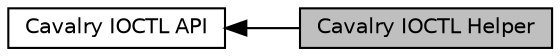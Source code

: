digraph "Cavalry IOCTL Helper"
{
  bgcolor="transparent";
  edge [fontname="Helvetica",fontsize="10",labelfontname="Helvetica",labelfontsize="10"];
  node [fontname="Helvetica",fontsize="10",shape=box];
  rankdir=LR;
  Node2 [label="Cavalry IOCTL API",height=0.2,width=0.4,color="black",URL="$d5/de2/group__cavalry-api.html",tooltip="Cavalry IOCTL API, in file cavalry_ioctl.h."];
  Node1 [label="Cavalry IOCTL Helper",height=0.2,width=0.4,color="black", fillcolor="grey75", style="filled", fontcolor="black",tooltip="Cavalry IOCTL API Structs, Enumerations and Macros, in file cavalry_ioctl.h."];
  Node2->Node1 [shape=plaintext, dir="back", style="solid"];
}
